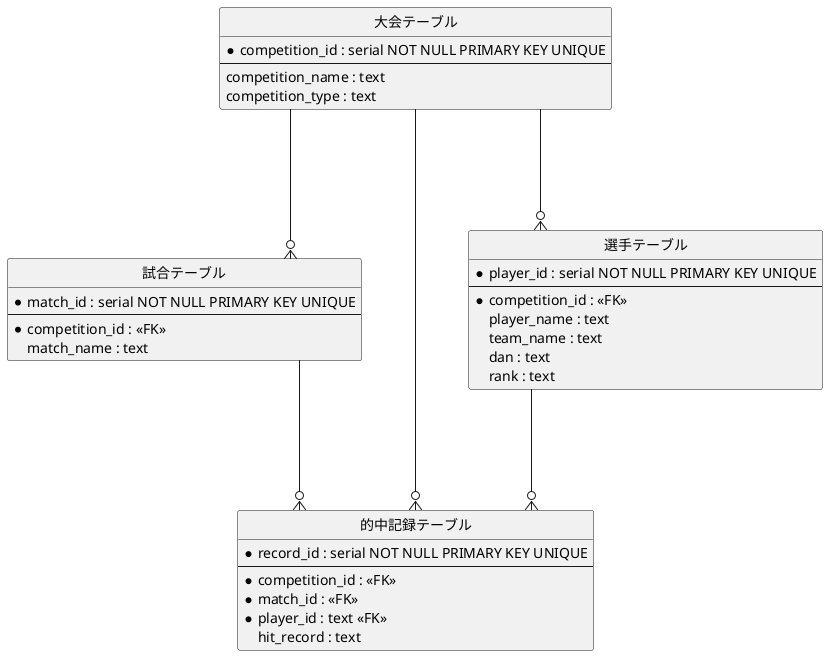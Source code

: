 @startuml er_diagram

' hide the spot
hide circle

' avoid problems with angled crows feet
skinparam linetype ortho

entity "大会テーブル" as competition_tbl {
  *competition_id : serial NOT NULL PRIMARY KEY UNIQUE
  --
  competition_name : text
  competition_type : text
}

entity "試合テーブル" as match_tbl {
  *match_id : serial NOT NULL PRIMARY KEY UNIQUE
  --
  *competition_id : <<FK>>
  match_name : text
}

entity "的中記録テーブル" as hit_record_tbl {
  *record_id : serial NOT NULL PRIMARY KEY UNIQUE
  --
  *competition_id : <<FK>>
  *match_id : <<FK>>
  *player_id : text <<FK>>
  hit_record : text
}

entity "選手テーブル" as player_tbl {
  *player_id : serial NOT NULL PRIMARY KEY UNIQUE
  --
  *competition_id : <<FK>>
  player_name : text
  team_name : text
  dan : text
  rank : text
}

competition_tbl ---o{ match_tbl
match_tbl ---o{ hit_record_tbl
player_tbl ---o{ hit_record_tbl
competition_tbl ---o{ hit_record_tbl
competition_tbl ---o{ player_tbl

@enduml